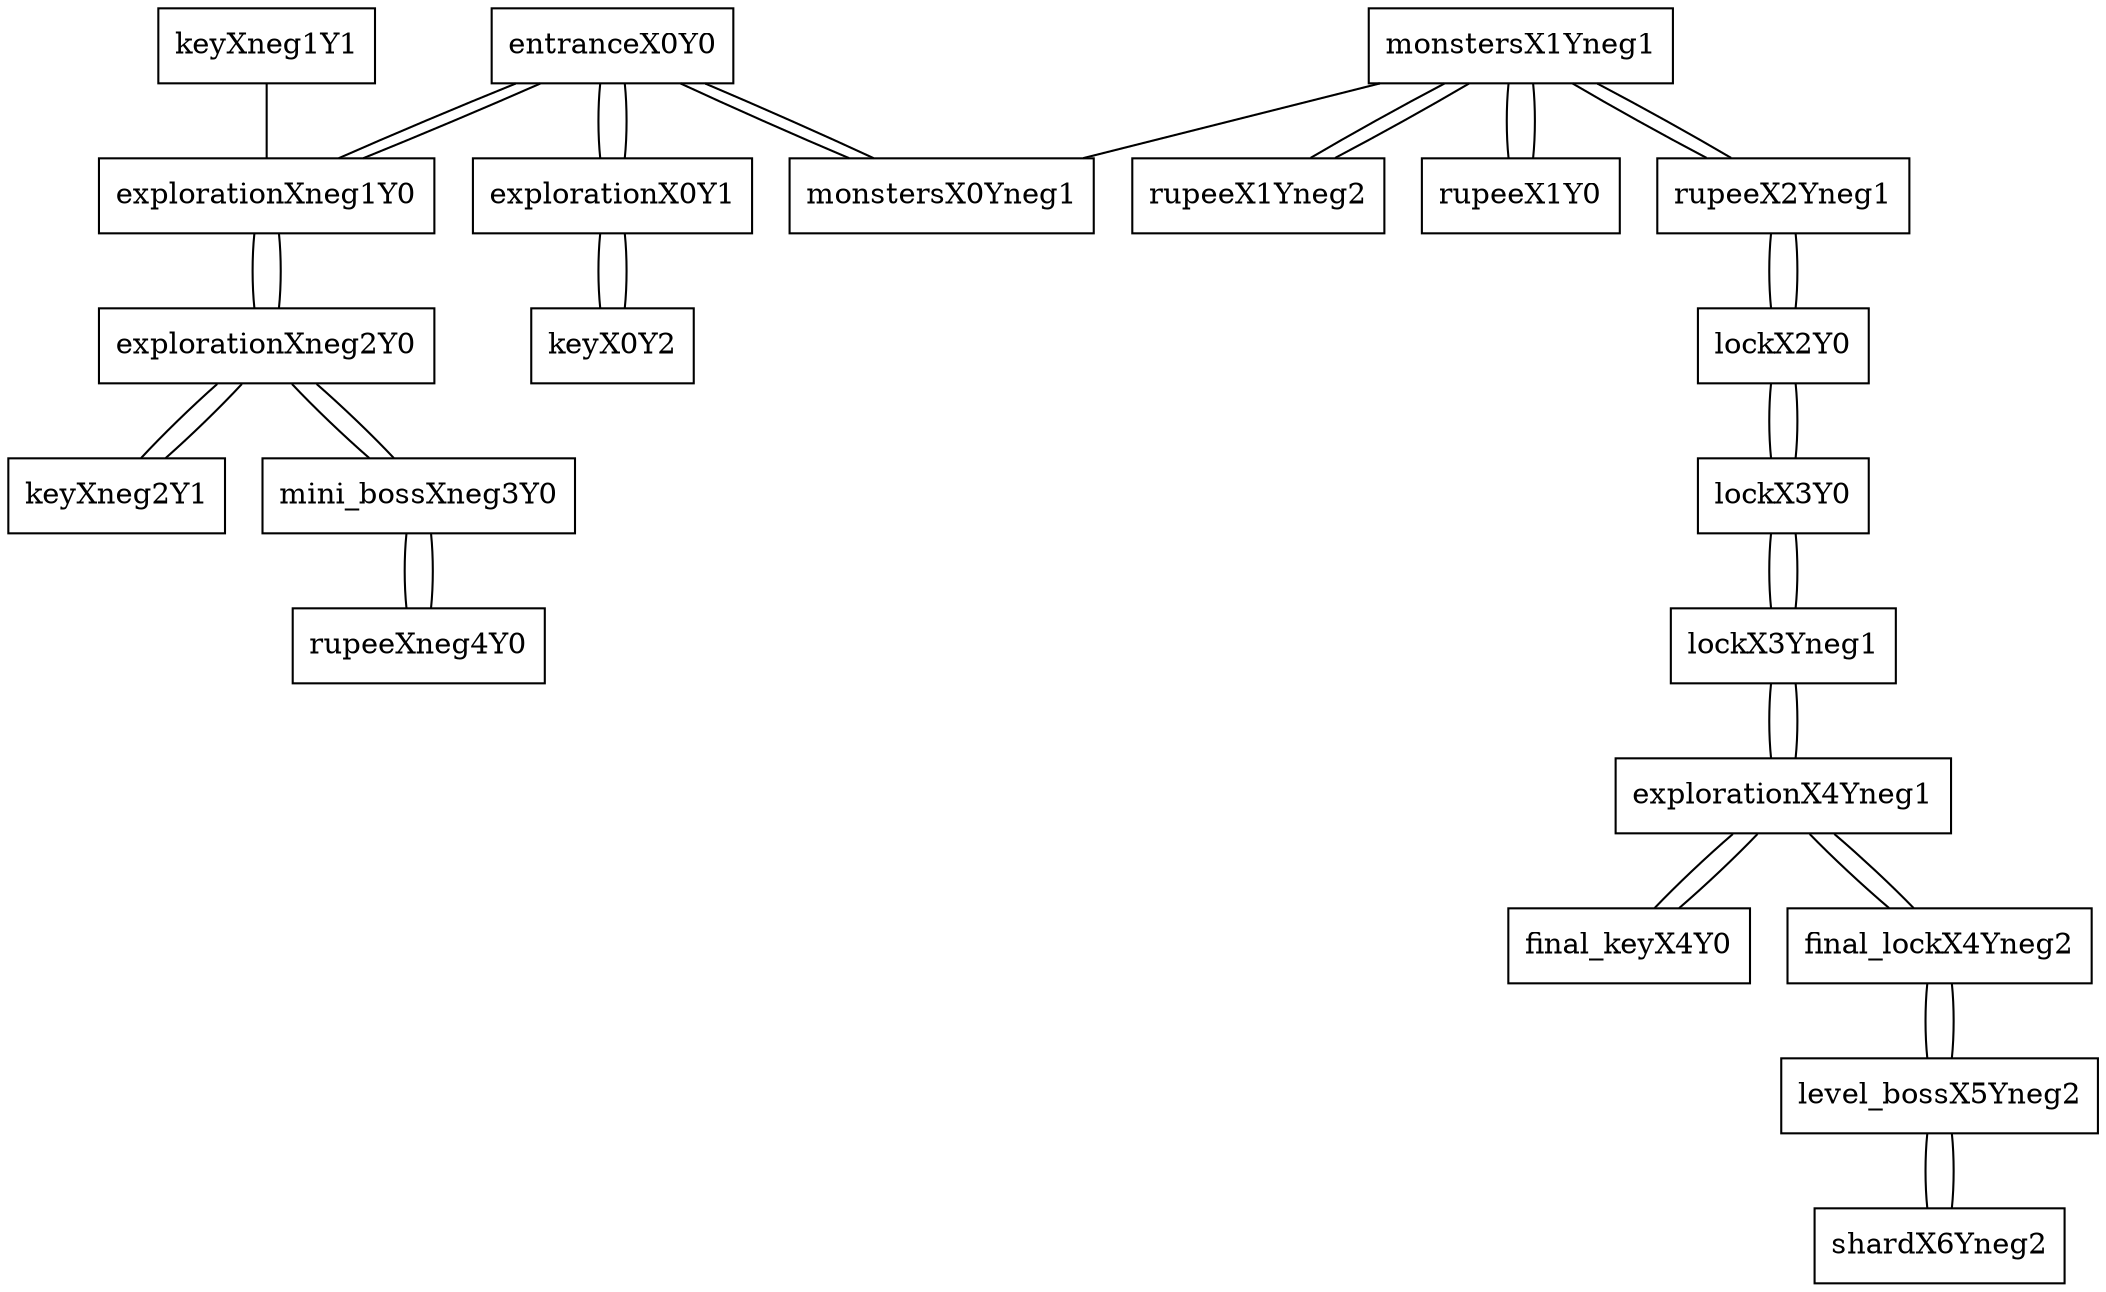 graph space {

node [shape="box"]; entranceX0Y0 [pad="1.5,0.0" pos="0,0!"]; explorationXneg1Y0 [pad="1.5,0.0" pos="-1,0!"]; keyXneg1Y1 [pad="1.5,0.0" pos="-1,1!"]; explorationXneg2Y0 [pad="1.5,0.0" pos="-2,0!"]; keyXneg2Y1 [pad="1.5,0.0" pos="-2,1!"]; explorationX0Y1 [pad="1.5,0.0" pos="0,1!"]; keyX0Y2 [pad="1.5,0.0" pos="0,2!"]; monstersX0Yneg1 [pad="1.5,0.0" pos="0,-1!"]; monstersX1Yneg1 [pad="1.5,0.0" pos="1,-1!"]; rupeeX1Yneg2 [pad="1.5,0.0" pos="1,-2!"]; rupeeX1Y0 [pad="1.5,0.0" pos="1,0!"]; rupeeX2Yneg1 [pad="1.5,0.0" pos="2,-1!"]; mini_bossXneg3Y0 [pad="1.5,0.0" pos="-3,0!"]; rupeeXneg4Y0 [pad="1.5,0.0" pos="-4,0!"]; lockX2Y0 [pad="1.5,0.0" pos="2,0!"]; lockX3Y0 [pad="1.5,0.0" pos="3,0!"]; lockX3Yneg1 [pad="1.5,0.0" pos="3,-1!"]; explorationX4Yneg1 [pad="1.5,0.0" pos="4,-1!"]; final_keyX4Y0 [pad="1.5,0.0" pos="4,0!"]; final_lockX4Yneg2 [pad="1.5,0.0" pos="4,-2!"]; level_bossX5Yneg2 [pad="1.5,0.0" pos="5,-2!"]; shardX6Yneg2 [pad="1.5,0.0" pos="6,-2!"]; 
entranceX0Y0 -- explorationXneg1Y0;
entranceX0Y0 -- explorationX0Y1;
entranceX0Y0 -- monstersX0Yneg1;
explorationXneg1Y0 -- explorationXneg2Y0;
explorationXneg1Y0 -- entranceX0Y0;
keyXneg1Y1 -- explorationXneg1Y0;
explorationXneg2Y0 -- mini_bossXneg3Y0;
explorationXneg2Y0 -- keyXneg2Y1;
explorationXneg2Y0 -- explorationXneg1Y0;
keyXneg2Y1 -- explorationXneg2Y0;
explorationX0Y1 -- keyX0Y2;
explorationX0Y1 -- entranceX0Y0;
keyX0Y2 -- explorationX0Y1;
monstersX0Yneg1 -- entranceX0Y0;
monstersX1Yneg1 -- rupeeX1Y0;
monstersX1Yneg1 -- rupeeX2Yneg1;
monstersX1Yneg1 -- rupeeX1Yneg2;
monstersX1Yneg1 -- monstersX0Yneg1;
rupeeX1Yneg2 -- monstersX1Yneg1;
rupeeX1Y0 -- monstersX1Yneg1;
rupeeX2Yneg1 -- lockX2Y0;
rupeeX2Yneg1 -- monstersX1Yneg1;
mini_bossXneg3Y0 -- rupeeXneg4Y0;
mini_bossXneg3Y0 -- explorationXneg2Y0;
rupeeXneg4Y0 -- mini_bossXneg3Y0;
lockX2Y0 -- lockX3Y0;
lockX2Y0 -- rupeeX2Yneg1;
lockX3Y0 -- lockX2Y0;
lockX3Y0 -- lockX3Yneg1;
lockX3Yneg1 -- lockX3Y0;
lockX3Yneg1 -- explorationX4Yneg1;
explorationX4Yneg1 -- lockX3Yneg1;
explorationX4Yneg1 -- final_keyX4Y0;
explorationX4Yneg1 -- final_lockX4Yneg2;
final_keyX4Y0 -- explorationX4Yneg1;
final_lockX4Yneg2 -- explorationX4Yneg1;
final_lockX4Yneg2 -- level_bossX5Yneg2;
level_bossX5Yneg2 -- final_lockX4Yneg2;
level_bossX5Yneg2 -- shardX6Yneg2;
shardX6Yneg2 -- level_bossX5Yneg2;
}
